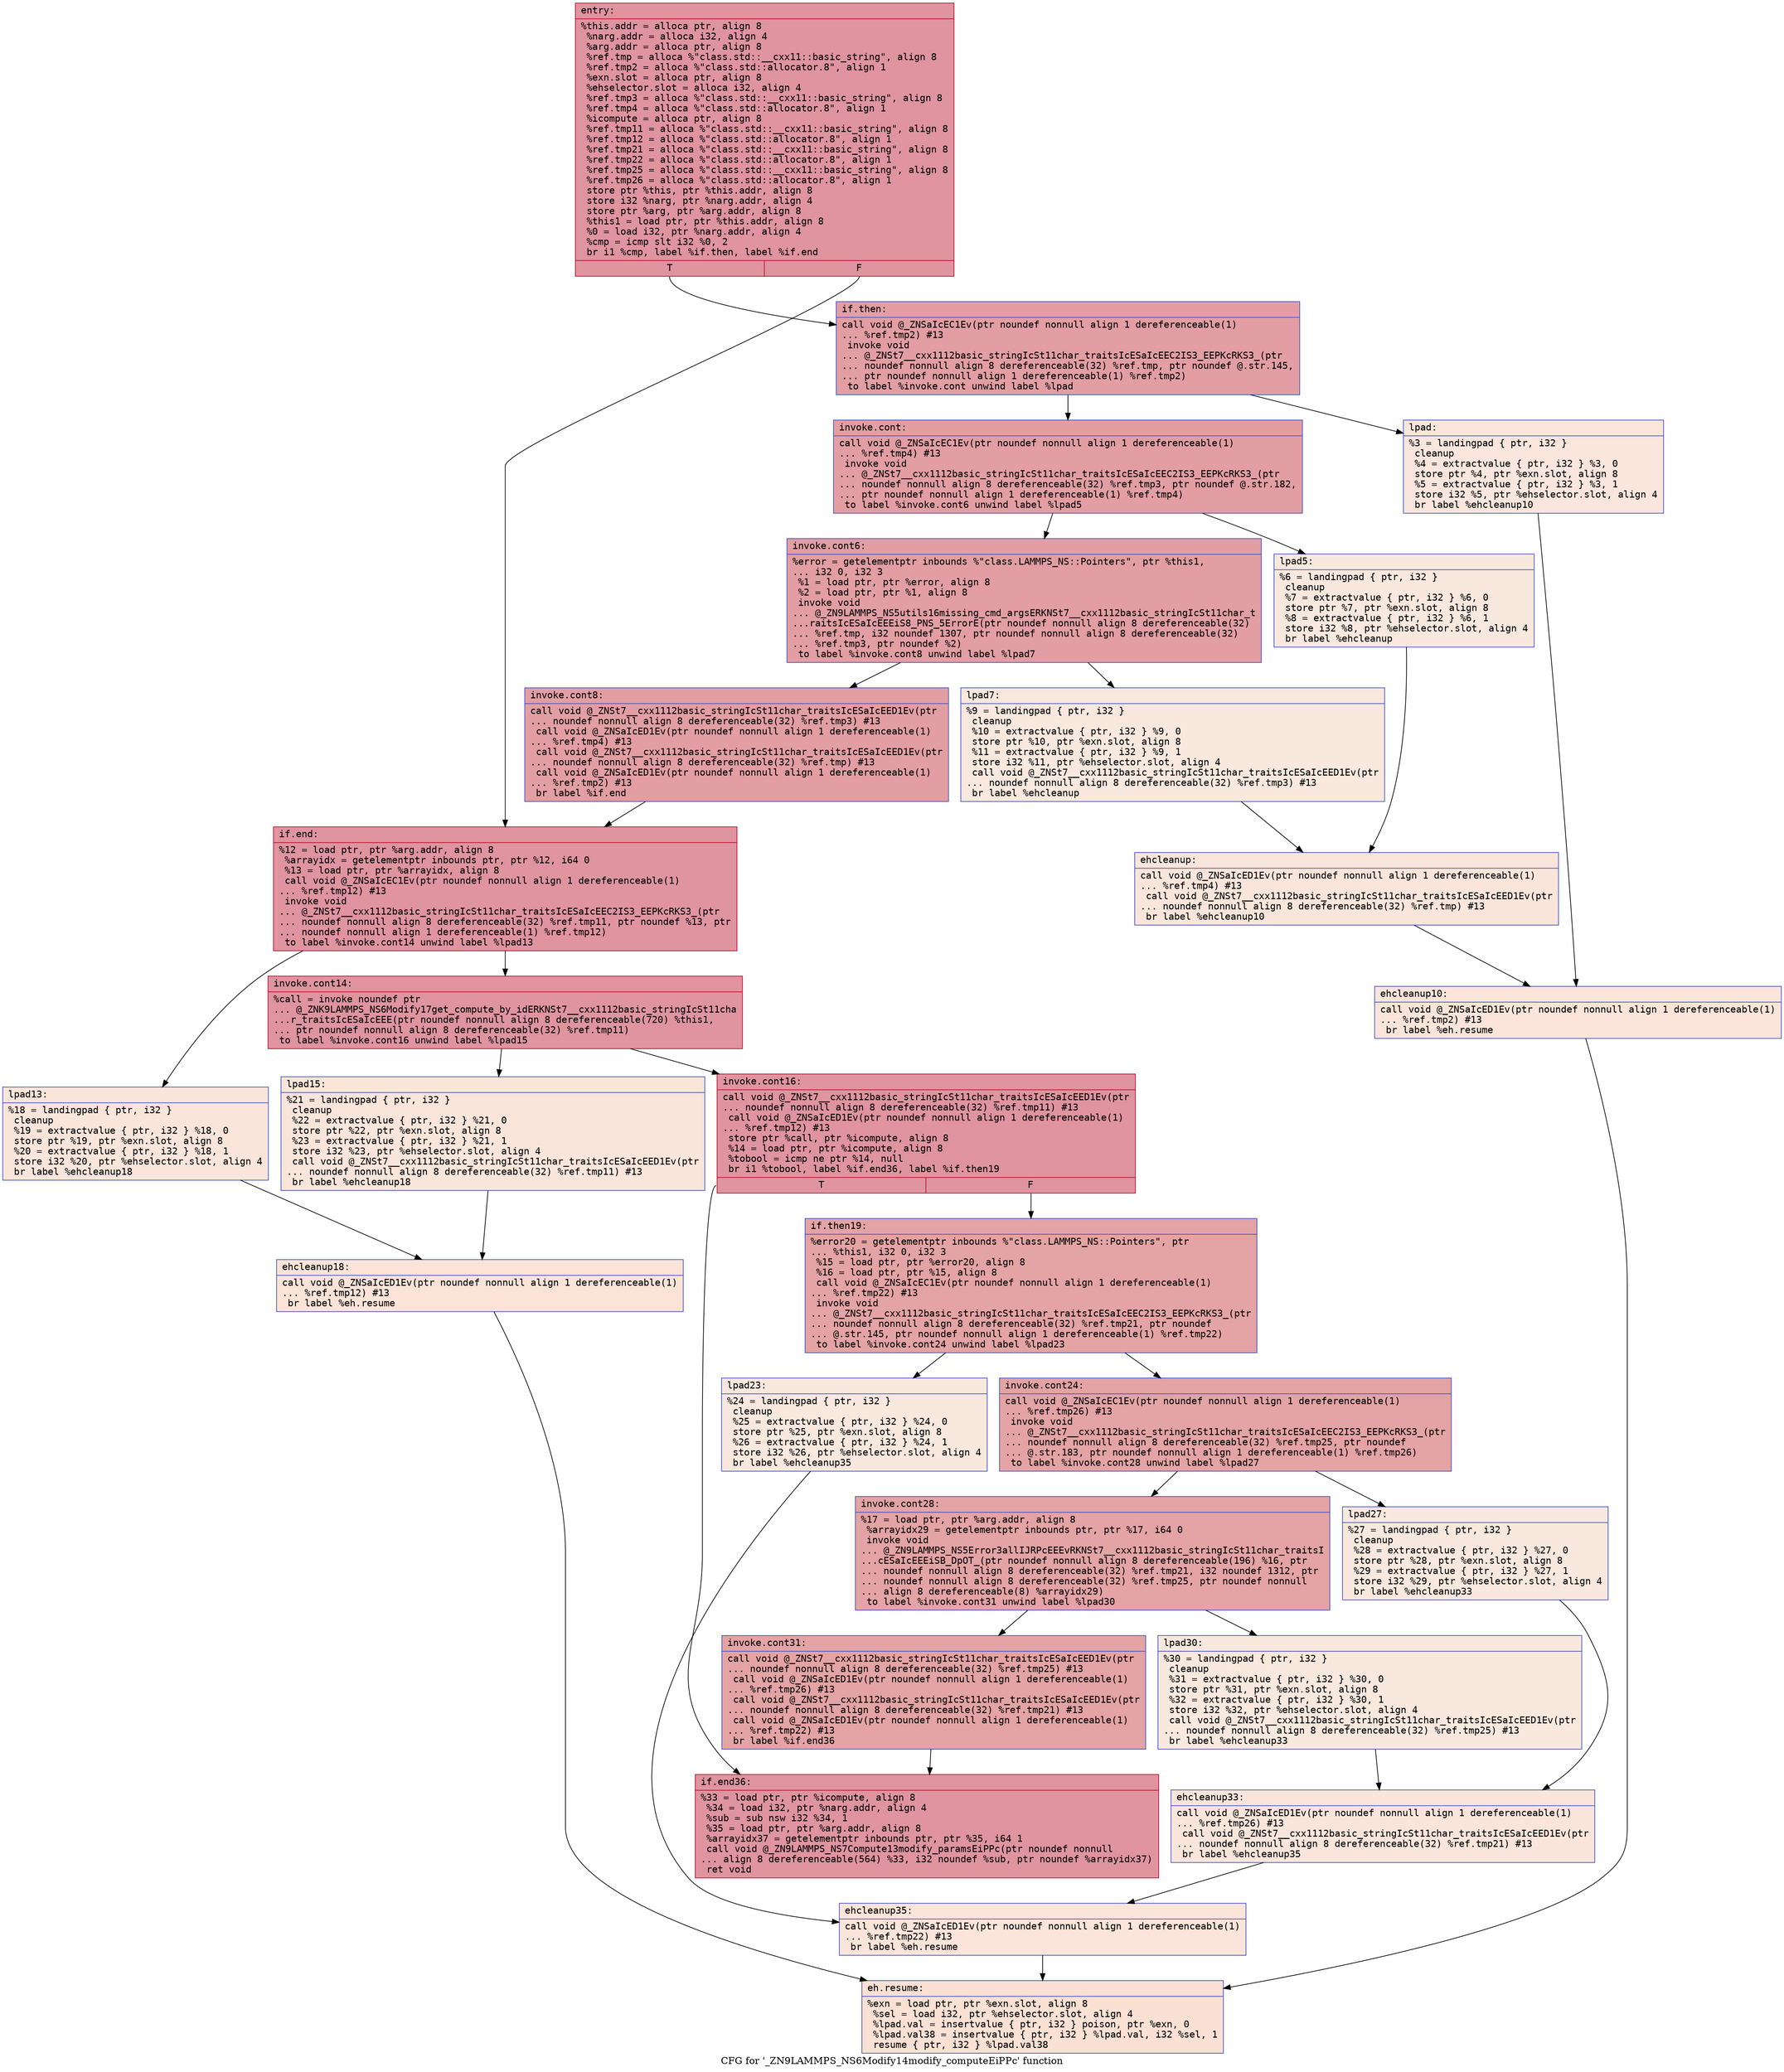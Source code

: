 digraph "CFG for '_ZN9LAMMPS_NS6Modify14modify_computeEiPPc' function" {
	label="CFG for '_ZN9LAMMPS_NS6Modify14modify_computeEiPPc' function";

	Node0x561f16401e30 [shape=record,color="#b70d28ff", style=filled, fillcolor="#b70d2870" fontname="Courier",label="{entry:\l|  %this.addr = alloca ptr, align 8\l  %narg.addr = alloca i32, align 4\l  %arg.addr = alloca ptr, align 8\l  %ref.tmp = alloca %\"class.std::__cxx11::basic_string\", align 8\l  %ref.tmp2 = alloca %\"class.std::allocator.8\", align 1\l  %exn.slot = alloca ptr, align 8\l  %ehselector.slot = alloca i32, align 4\l  %ref.tmp3 = alloca %\"class.std::__cxx11::basic_string\", align 8\l  %ref.tmp4 = alloca %\"class.std::allocator.8\", align 1\l  %icompute = alloca ptr, align 8\l  %ref.tmp11 = alloca %\"class.std::__cxx11::basic_string\", align 8\l  %ref.tmp12 = alloca %\"class.std::allocator.8\", align 1\l  %ref.tmp21 = alloca %\"class.std::__cxx11::basic_string\", align 8\l  %ref.tmp22 = alloca %\"class.std::allocator.8\", align 1\l  %ref.tmp25 = alloca %\"class.std::__cxx11::basic_string\", align 8\l  %ref.tmp26 = alloca %\"class.std::allocator.8\", align 1\l  store ptr %this, ptr %this.addr, align 8\l  store i32 %narg, ptr %narg.addr, align 4\l  store ptr %arg, ptr %arg.addr, align 8\l  %this1 = load ptr, ptr %this.addr, align 8\l  %0 = load i32, ptr %narg.addr, align 4\l  %cmp = icmp slt i32 %0, 2\l  br i1 %cmp, label %if.then, label %if.end\l|{<s0>T|<s1>F}}"];
	Node0x561f16401e30:s0 -> Node0x561f16402e90[tooltip="entry -> if.then\nProbability 50.00%" ];
	Node0x561f16401e30:s1 -> Node0x561f16402f00[tooltip="entry -> if.end\nProbability 50.00%" ];
	Node0x561f16402e90 [shape=record,color="#3d50c3ff", style=filled, fillcolor="#be242e70" fontname="Courier",label="{if.then:\l|  call void @_ZNSaIcEC1Ev(ptr noundef nonnull align 1 dereferenceable(1)\l... %ref.tmp2) #13\l  invoke void\l... @_ZNSt7__cxx1112basic_stringIcSt11char_traitsIcESaIcEEC2IS3_EEPKcRKS3_(ptr\l... noundef nonnull align 8 dereferenceable(32) %ref.tmp, ptr noundef @.str.145,\l... ptr noundef nonnull align 1 dereferenceable(1) %ref.tmp2)\l          to label %invoke.cont unwind label %lpad\l}"];
	Node0x561f16402e90 -> Node0x561f164031a0[tooltip="if.then -> invoke.cont\nProbability 100.00%" ];
	Node0x561f16402e90 -> Node0x561f16402470[tooltip="if.then -> lpad\nProbability 0.00%" ];
	Node0x561f164031a0 [shape=record,color="#3d50c3ff", style=filled, fillcolor="#be242e70" fontname="Courier",label="{invoke.cont:\l|  call void @_ZNSaIcEC1Ev(ptr noundef nonnull align 1 dereferenceable(1)\l... %ref.tmp4) #13\l  invoke void\l... @_ZNSt7__cxx1112basic_stringIcSt11char_traitsIcESaIcEEC2IS3_EEPKcRKS3_(ptr\l... noundef nonnull align 8 dereferenceable(32) %ref.tmp3, ptr noundef @.str.182,\l... ptr noundef nonnull align 1 dereferenceable(1) %ref.tmp4)\l          to label %invoke.cont6 unwind label %lpad5\l}"];
	Node0x561f164031a0 -> Node0x561f16403700[tooltip="invoke.cont -> invoke.cont6\nProbability 100.00%" ];
	Node0x561f164031a0 -> Node0x561f16403750[tooltip="invoke.cont -> lpad5\nProbability 0.00%" ];
	Node0x561f16403700 [shape=record,color="#3d50c3ff", style=filled, fillcolor="#be242e70" fontname="Courier",label="{invoke.cont6:\l|  %error = getelementptr inbounds %\"class.LAMMPS_NS::Pointers\", ptr %this1,\l... i32 0, i32 3\l  %1 = load ptr, ptr %error, align 8\l  %2 = load ptr, ptr %1, align 8\l  invoke void\l... @_ZN9LAMMPS_NS5utils16missing_cmd_argsERKNSt7__cxx1112basic_stringIcSt11char_t\l...raitsIcESaIcEEEiS8_PNS_5ErrorE(ptr noundef nonnull align 8 dereferenceable(32)\l... %ref.tmp, i32 noundef 1307, ptr noundef nonnull align 8 dereferenceable(32)\l... %ref.tmp3, ptr noundef %2)\l          to label %invoke.cont8 unwind label %lpad7\l}"];
	Node0x561f16403700 -> Node0x561f16402580[tooltip="invoke.cont6 -> invoke.cont8\nProbability 100.00%" ];
	Node0x561f16403700 -> Node0x561f16403c10[tooltip="invoke.cont6 -> lpad7\nProbability 0.00%" ];
	Node0x561f16402580 [shape=record,color="#3d50c3ff", style=filled, fillcolor="#be242e70" fontname="Courier",label="{invoke.cont8:\l|  call void @_ZNSt7__cxx1112basic_stringIcSt11char_traitsIcESaIcEED1Ev(ptr\l... noundef nonnull align 8 dereferenceable(32) %ref.tmp3) #13\l  call void @_ZNSaIcED1Ev(ptr noundef nonnull align 1 dereferenceable(1)\l... %ref.tmp4) #13\l  call void @_ZNSt7__cxx1112basic_stringIcSt11char_traitsIcESaIcEED1Ev(ptr\l... noundef nonnull align 8 dereferenceable(32) %ref.tmp) #13\l  call void @_ZNSaIcED1Ev(ptr noundef nonnull align 1 dereferenceable(1)\l... %ref.tmp2) #13\l  br label %if.end\l}"];
	Node0x561f16402580 -> Node0x561f16402f00[tooltip="invoke.cont8 -> if.end\nProbability 100.00%" ];
	Node0x561f16402470 [shape=record,color="#3d50c3ff", style=filled, fillcolor="#f3c7b170" fontname="Courier",label="{lpad:\l|  %3 = landingpad \{ ptr, i32 \}\l          cleanup\l  %4 = extractvalue \{ ptr, i32 \} %3, 0\l  store ptr %4, ptr %exn.slot, align 8\l  %5 = extractvalue \{ ptr, i32 \} %3, 1\l  store i32 %5, ptr %ehselector.slot, align 4\l  br label %ehcleanup10\l}"];
	Node0x561f16402470 -> Node0x561f16404630[tooltip="lpad -> ehcleanup10\nProbability 100.00%" ];
	Node0x561f16403750 [shape=record,color="#3d50c3ff", style=filled, fillcolor="#f2cab570" fontname="Courier",label="{lpad5:\l|  %6 = landingpad \{ ptr, i32 \}\l          cleanup\l  %7 = extractvalue \{ ptr, i32 \} %6, 0\l  store ptr %7, ptr %exn.slot, align 8\l  %8 = extractvalue \{ ptr, i32 \} %6, 1\l  store i32 %8, ptr %ehselector.slot, align 4\l  br label %ehcleanup\l}"];
	Node0x561f16403750 -> Node0x561f164049a0[tooltip="lpad5 -> ehcleanup\nProbability 100.00%" ];
	Node0x561f16403c10 [shape=record,color="#3d50c3ff", style=filled, fillcolor="#f2cab570" fontname="Courier",label="{lpad7:\l|  %9 = landingpad \{ ptr, i32 \}\l          cleanup\l  %10 = extractvalue \{ ptr, i32 \} %9, 0\l  store ptr %10, ptr %exn.slot, align 8\l  %11 = extractvalue \{ ptr, i32 \} %9, 1\l  store i32 %11, ptr %ehselector.slot, align 4\l  call void @_ZNSt7__cxx1112basic_stringIcSt11char_traitsIcESaIcEED1Ev(ptr\l... noundef nonnull align 8 dereferenceable(32) %ref.tmp3) #13\l  br label %ehcleanup\l}"];
	Node0x561f16403c10 -> Node0x561f164049a0[tooltip="lpad7 -> ehcleanup\nProbability 100.00%" ];
	Node0x561f164049a0 [shape=record,color="#3d50c3ff", style=filled, fillcolor="#f4c5ad70" fontname="Courier",label="{ehcleanup:\l|  call void @_ZNSaIcED1Ev(ptr noundef nonnull align 1 dereferenceable(1)\l... %ref.tmp4) #13\l  call void @_ZNSt7__cxx1112basic_stringIcSt11char_traitsIcESaIcEED1Ev(ptr\l... noundef nonnull align 8 dereferenceable(32) %ref.tmp) #13\l  br label %ehcleanup10\l}"];
	Node0x561f164049a0 -> Node0x561f16404630[tooltip="ehcleanup -> ehcleanup10\nProbability 100.00%" ];
	Node0x561f16404630 [shape=record,color="#3d50c3ff", style=filled, fillcolor="#f5c1a970" fontname="Courier",label="{ehcleanup10:\l|  call void @_ZNSaIcED1Ev(ptr noundef nonnull align 1 dereferenceable(1)\l... %ref.tmp2) #13\l  br label %eh.resume\l}"];
	Node0x561f16404630 -> Node0x561f164052b0[tooltip="ehcleanup10 -> eh.resume\nProbability 100.00%" ];
	Node0x561f16402f00 [shape=record,color="#b70d28ff", style=filled, fillcolor="#b70d2870" fontname="Courier",label="{if.end:\l|  %12 = load ptr, ptr %arg.addr, align 8\l  %arrayidx = getelementptr inbounds ptr, ptr %12, i64 0\l  %13 = load ptr, ptr %arrayidx, align 8\l  call void @_ZNSaIcEC1Ev(ptr noundef nonnull align 1 dereferenceable(1)\l... %ref.tmp12) #13\l  invoke void\l... @_ZNSt7__cxx1112basic_stringIcSt11char_traitsIcESaIcEEC2IS3_EEPKcRKS3_(ptr\l... noundef nonnull align 8 dereferenceable(32) %ref.tmp11, ptr noundef %13, ptr\l... noundef nonnull align 1 dereferenceable(1) %ref.tmp12)\l          to label %invoke.cont14 unwind label %lpad13\l}"];
	Node0x561f16402f00 -> Node0x561f164055a0[tooltip="if.end -> invoke.cont14\nProbability 100.00%" ];
	Node0x561f16402f00 -> Node0x561f16405620[tooltip="if.end -> lpad13\nProbability 0.00%" ];
	Node0x561f164055a0 [shape=record,color="#b70d28ff", style=filled, fillcolor="#b70d2870" fontname="Courier",label="{invoke.cont14:\l|  %call = invoke noundef ptr\l... @_ZNK9LAMMPS_NS6Modify17get_compute_by_idERKNSt7__cxx1112basic_stringIcSt11cha\l...r_traitsIcESaIcEEE(ptr noundef nonnull align 8 dereferenceable(720) %this1,\l... ptr noundef nonnull align 8 dereferenceable(32) %ref.tmp11)\l          to label %invoke.cont16 unwind label %lpad15\l}"];
	Node0x561f164055a0 -> Node0x561f16405550[tooltip="invoke.cont14 -> invoke.cont16\nProbability 100.00%" ];
	Node0x561f164055a0 -> Node0x561f164058c0[tooltip="invoke.cont14 -> lpad15\nProbability 0.00%" ];
	Node0x561f16405550 [shape=record,color="#b70d28ff", style=filled, fillcolor="#b70d2870" fontname="Courier",label="{invoke.cont16:\l|  call void @_ZNSt7__cxx1112basic_stringIcSt11char_traitsIcESaIcEED1Ev(ptr\l... noundef nonnull align 8 dereferenceable(32) %ref.tmp11) #13\l  call void @_ZNSaIcED1Ev(ptr noundef nonnull align 1 dereferenceable(1)\l... %ref.tmp12) #13\l  store ptr %call, ptr %icompute, align 8\l  %14 = load ptr, ptr %icompute, align 8\l  %tobool = icmp ne ptr %14, null\l  br i1 %tobool, label %if.end36, label %if.then19\l|{<s0>T|<s1>F}}"];
	Node0x561f16405550:s0 -> Node0x561f16405f20[tooltip="invoke.cont16 -> if.end36\nProbability 62.50%" ];
	Node0x561f16405550:s1 -> Node0x561f16405fa0[tooltip="invoke.cont16 -> if.then19\nProbability 37.50%" ];
	Node0x561f16405fa0 [shape=record,color="#3d50c3ff", style=filled, fillcolor="#c32e3170" fontname="Courier",label="{if.then19:\l|  %error20 = getelementptr inbounds %\"class.LAMMPS_NS::Pointers\", ptr\l... %this1, i32 0, i32 3\l  %15 = load ptr, ptr %error20, align 8\l  %16 = load ptr, ptr %15, align 8\l  call void @_ZNSaIcEC1Ev(ptr noundef nonnull align 1 dereferenceable(1)\l... %ref.tmp22) #13\l  invoke void\l... @_ZNSt7__cxx1112basic_stringIcSt11char_traitsIcESaIcEEC2IS3_EEPKcRKS3_(ptr\l... noundef nonnull align 8 dereferenceable(32) %ref.tmp21, ptr noundef\l... @.str.145, ptr noundef nonnull align 1 dereferenceable(1) %ref.tmp22)\l          to label %invoke.cont24 unwind label %lpad23\l}"];
	Node0x561f16405fa0 -> Node0x561f16406490[tooltip="if.then19 -> invoke.cont24\nProbability 100.00%" ];
	Node0x561f16405fa0 -> Node0x561f16406510[tooltip="if.then19 -> lpad23\nProbability 0.00%" ];
	Node0x561f16406490 [shape=record,color="#3d50c3ff", style=filled, fillcolor="#c32e3170" fontname="Courier",label="{invoke.cont24:\l|  call void @_ZNSaIcEC1Ev(ptr noundef nonnull align 1 dereferenceable(1)\l... %ref.tmp26) #13\l  invoke void\l... @_ZNSt7__cxx1112basic_stringIcSt11char_traitsIcESaIcEEC2IS3_EEPKcRKS3_(ptr\l... noundef nonnull align 8 dereferenceable(32) %ref.tmp25, ptr noundef\l... @.str.183, ptr noundef nonnull align 1 dereferenceable(1) %ref.tmp26)\l          to label %invoke.cont28 unwind label %lpad27\l}"];
	Node0x561f16406490 -> Node0x561f16406890[tooltip="invoke.cont24 -> invoke.cont28\nProbability 100.00%" ];
	Node0x561f16406490 -> Node0x561f164068e0[tooltip="invoke.cont24 -> lpad27\nProbability 0.00%" ];
	Node0x561f16406890 [shape=record,color="#3d50c3ff", style=filled, fillcolor="#c32e3170" fontname="Courier",label="{invoke.cont28:\l|  %17 = load ptr, ptr %arg.addr, align 8\l  %arrayidx29 = getelementptr inbounds ptr, ptr %17, i64 0\l  invoke void\l... @_ZN9LAMMPS_NS5Error3allIJRPcEEEvRKNSt7__cxx1112basic_stringIcSt11char_traitsI\l...cESaIcEEEiSB_DpOT_(ptr noundef nonnull align 8 dereferenceable(196) %16, ptr\l... noundef nonnull align 8 dereferenceable(32) %ref.tmp21, i32 noundef 1312, ptr\l... noundef nonnull align 8 dereferenceable(32) %ref.tmp25, ptr noundef nonnull\l... align 8 dereferenceable(8) %arrayidx29)\l          to label %invoke.cont31 unwind label %lpad30\l}"];
	Node0x561f16406890 -> Node0x561f16406840[tooltip="invoke.cont28 -> invoke.cont31\nProbability 100.00%" ];
	Node0x561f16406890 -> Node0x561f16403280[tooltip="invoke.cont28 -> lpad30\nProbability 0.00%" ];
	Node0x561f16406840 [shape=record,color="#3d50c3ff", style=filled, fillcolor="#c32e3170" fontname="Courier",label="{invoke.cont31:\l|  call void @_ZNSt7__cxx1112basic_stringIcSt11char_traitsIcESaIcEED1Ev(ptr\l... noundef nonnull align 8 dereferenceable(32) %ref.tmp25) #13\l  call void @_ZNSaIcED1Ev(ptr noundef nonnull align 1 dereferenceable(1)\l... %ref.tmp26) #13\l  call void @_ZNSt7__cxx1112basic_stringIcSt11char_traitsIcESaIcEED1Ev(ptr\l... noundef nonnull align 8 dereferenceable(32) %ref.tmp21) #13\l  call void @_ZNSaIcED1Ev(ptr noundef nonnull align 1 dereferenceable(1)\l... %ref.tmp22) #13\l  br label %if.end36\l}"];
	Node0x561f16406840 -> Node0x561f16405f20[tooltip="invoke.cont31 -> if.end36\nProbability 100.00%" ];
	Node0x561f16405620 [shape=record,color="#3d50c3ff", style=filled, fillcolor="#f4c5ad70" fontname="Courier",label="{lpad13:\l|  %18 = landingpad \{ ptr, i32 \}\l          cleanup\l  %19 = extractvalue \{ ptr, i32 \} %18, 0\l  store ptr %19, ptr %exn.slot, align 8\l  %20 = extractvalue \{ ptr, i32 \} %18, 1\l  store i32 %20, ptr %ehselector.slot, align 4\l  br label %ehcleanup18\l}"];
	Node0x561f16405620 -> Node0x561f16407930[tooltip="lpad13 -> ehcleanup18\nProbability 100.00%" ];
	Node0x561f164058c0 [shape=record,color="#3d50c3ff", style=filled, fillcolor="#f4c5ad70" fontname="Courier",label="{lpad15:\l|  %21 = landingpad \{ ptr, i32 \}\l          cleanup\l  %22 = extractvalue \{ ptr, i32 \} %21, 0\l  store ptr %22, ptr %exn.slot, align 8\l  %23 = extractvalue \{ ptr, i32 \} %21, 1\l  store i32 %23, ptr %ehselector.slot, align 4\l  call void @_ZNSt7__cxx1112basic_stringIcSt11char_traitsIcESaIcEED1Ev(ptr\l... noundef nonnull align 8 dereferenceable(32) %ref.tmp11) #13\l  br label %ehcleanup18\l}"];
	Node0x561f164058c0 -> Node0x561f16407930[tooltip="lpad15 -> ehcleanup18\nProbability 100.00%" ];
	Node0x561f16407930 [shape=record,color="#3d50c3ff", style=filled, fillcolor="#f6bfa670" fontname="Courier",label="{ehcleanup18:\l|  call void @_ZNSaIcED1Ev(ptr noundef nonnull align 1 dereferenceable(1)\l... %ref.tmp12) #13\l  br label %eh.resume\l}"];
	Node0x561f16407930 -> Node0x561f164052b0[tooltip="ehcleanup18 -> eh.resume\nProbability 100.00%" ];
	Node0x561f16406510 [shape=record,color="#3d50c3ff", style=filled, fillcolor="#f2cab570" fontname="Courier",label="{lpad23:\l|  %24 = landingpad \{ ptr, i32 \}\l          cleanup\l  %25 = extractvalue \{ ptr, i32 \} %24, 0\l  store ptr %25, ptr %exn.slot, align 8\l  %26 = extractvalue \{ ptr, i32 \} %24, 1\l  store i32 %26, ptr %ehselector.slot, align 4\l  br label %ehcleanup35\l}"];
	Node0x561f16406510 -> Node0x561f164081b0[tooltip="lpad23 -> ehcleanup35\nProbability 100.00%" ];
	Node0x561f164068e0 [shape=record,color="#3d50c3ff", style=filled, fillcolor="#f2cab570" fontname="Courier",label="{lpad27:\l|  %27 = landingpad \{ ptr, i32 \}\l          cleanup\l  %28 = extractvalue \{ ptr, i32 \} %27, 0\l  store ptr %28, ptr %exn.slot, align 8\l  %29 = extractvalue \{ ptr, i32 \} %27, 1\l  store i32 %29, ptr %ehselector.slot, align 4\l  br label %ehcleanup33\l}"];
	Node0x561f164068e0 -> Node0x561f16408520[tooltip="lpad27 -> ehcleanup33\nProbability 100.00%" ];
	Node0x561f16403280 [shape=record,color="#3d50c3ff", style=filled, fillcolor="#f2cab570" fontname="Courier",label="{lpad30:\l|  %30 = landingpad \{ ptr, i32 \}\l          cleanup\l  %31 = extractvalue \{ ptr, i32 \} %30, 0\l  store ptr %31, ptr %exn.slot, align 8\l  %32 = extractvalue \{ ptr, i32 \} %30, 1\l  store i32 %32, ptr %ehselector.slot, align 4\l  call void @_ZNSt7__cxx1112basic_stringIcSt11char_traitsIcESaIcEED1Ev(ptr\l... noundef nonnull align 8 dereferenceable(32) %ref.tmp25) #13\l  br label %ehcleanup33\l}"];
	Node0x561f16403280 -> Node0x561f16408520[tooltip="lpad30 -> ehcleanup33\nProbability 100.00%" ];
	Node0x561f16408520 [shape=record,color="#3d50c3ff", style=filled, fillcolor="#f4c5ad70" fontname="Courier",label="{ehcleanup33:\l|  call void @_ZNSaIcED1Ev(ptr noundef nonnull align 1 dereferenceable(1)\l... %ref.tmp26) #13\l  call void @_ZNSt7__cxx1112basic_stringIcSt11char_traitsIcESaIcEED1Ev(ptr\l... noundef nonnull align 8 dereferenceable(32) %ref.tmp21) #13\l  br label %ehcleanup35\l}"];
	Node0x561f16408520 -> Node0x561f164081b0[tooltip="ehcleanup33 -> ehcleanup35\nProbability 100.00%" ];
	Node0x561f164081b0 [shape=record,color="#3d50c3ff", style=filled, fillcolor="#f5c1a970" fontname="Courier",label="{ehcleanup35:\l|  call void @_ZNSaIcED1Ev(ptr noundef nonnull align 1 dereferenceable(1)\l... %ref.tmp22) #13\l  br label %eh.resume\l}"];
	Node0x561f164081b0 -> Node0x561f164052b0[tooltip="ehcleanup35 -> eh.resume\nProbability 100.00%" ];
	Node0x561f16405f20 [shape=record,color="#b70d28ff", style=filled, fillcolor="#b70d2870" fontname="Courier",label="{if.end36:\l|  %33 = load ptr, ptr %icompute, align 8\l  %34 = load i32, ptr %narg.addr, align 4\l  %sub = sub nsw i32 %34, 1\l  %35 = load ptr, ptr %arg.addr, align 8\l  %arrayidx37 = getelementptr inbounds ptr, ptr %35, i64 1\l  call void @_ZN9LAMMPS_NS7Compute13modify_paramsEiPPc(ptr noundef nonnull\l... align 8 dereferenceable(564) %33, i32 noundef %sub, ptr noundef %arrayidx37)\l  ret void\l}"];
	Node0x561f164052b0 [shape=record,color="#3d50c3ff", style=filled, fillcolor="#f7b99e70" fontname="Courier",label="{eh.resume:\l|  %exn = load ptr, ptr %exn.slot, align 8\l  %sel = load i32, ptr %ehselector.slot, align 4\l  %lpad.val = insertvalue \{ ptr, i32 \} poison, ptr %exn, 0\l  %lpad.val38 = insertvalue \{ ptr, i32 \} %lpad.val, i32 %sel, 1\l  resume \{ ptr, i32 \} %lpad.val38\l}"];
}
